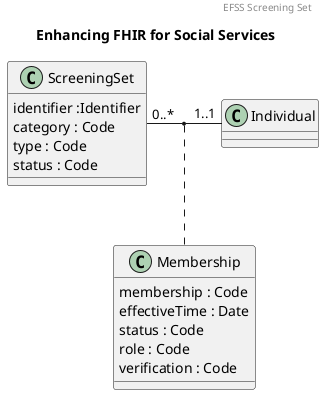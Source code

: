@startuml

header "EFSS Screening Set"
 

title Enhancing FHIR for Social Services

class Individual {
 
}

 

ScreeningSet : identifier :Identifier
ScreeningSet : category : Code
ScreeningSet : type : Code
ScreeningSet : status : Code

class ScreeningSet {

}

 
  

ScreeningSet "0..*" - "1..1" Individual
(ScreeningSet, Individual) .. Membership

class Membership {
   membership : Code
   effectiveTime : Date
   status : Code
   role : Code
   verification : Code   
}
 


   
 
@enduml